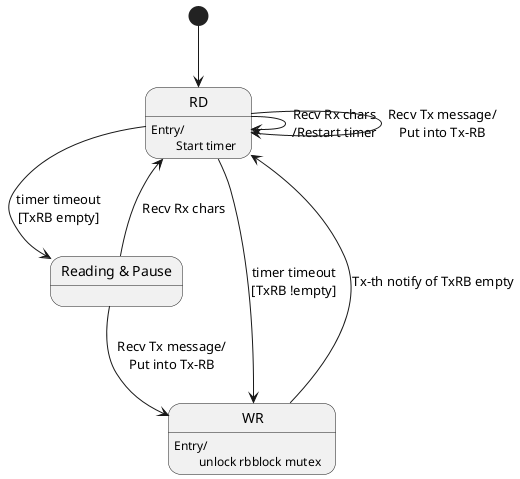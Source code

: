 @startuml
state "Reading" as RD
state "Reading & Pause" as RP
state "Writing" as WR
[*] --> RD
RD --> RD : Recv Rx chars\n/Restart timer
RD --> RD : Recv Tx message/\nPut into Tx-RB
RD --> RP : timer timeout\n[TxRB empty]
RP --> RD : Recv Rx chars
RD --> WR : timer timeout\n[TxRB !empty]
RP --> WR : Recv Tx message/\nPut into Tx-RB
state RD : Entry/\n\tStart timer
state WR : Entry/\n\tunlock rbblock mutex
WR --> RD : Tx-th notify of TxRB empty
@enduml